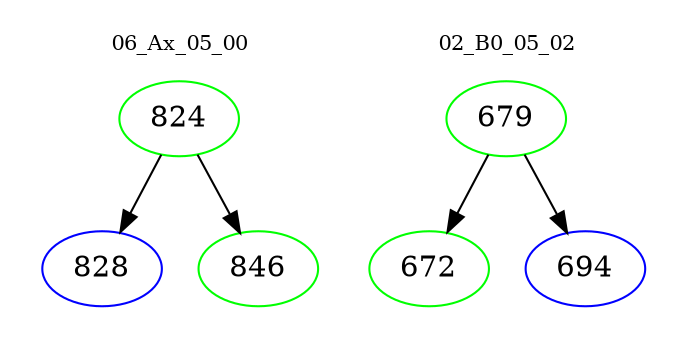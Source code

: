 digraph{
subgraph cluster_0 {
color = white
label = "06_Ax_05_00";
fontsize=10;
T0_824 [label="824", color="green"]
T0_824 -> T0_828 [color="black"]
T0_828 [label="828", color="blue"]
T0_824 -> T0_846 [color="black"]
T0_846 [label="846", color="green"]
}
subgraph cluster_1 {
color = white
label = "02_B0_05_02";
fontsize=10;
T1_679 [label="679", color="green"]
T1_679 -> T1_672 [color="black"]
T1_672 [label="672", color="green"]
T1_679 -> T1_694 [color="black"]
T1_694 [label="694", color="blue"]
}
}
